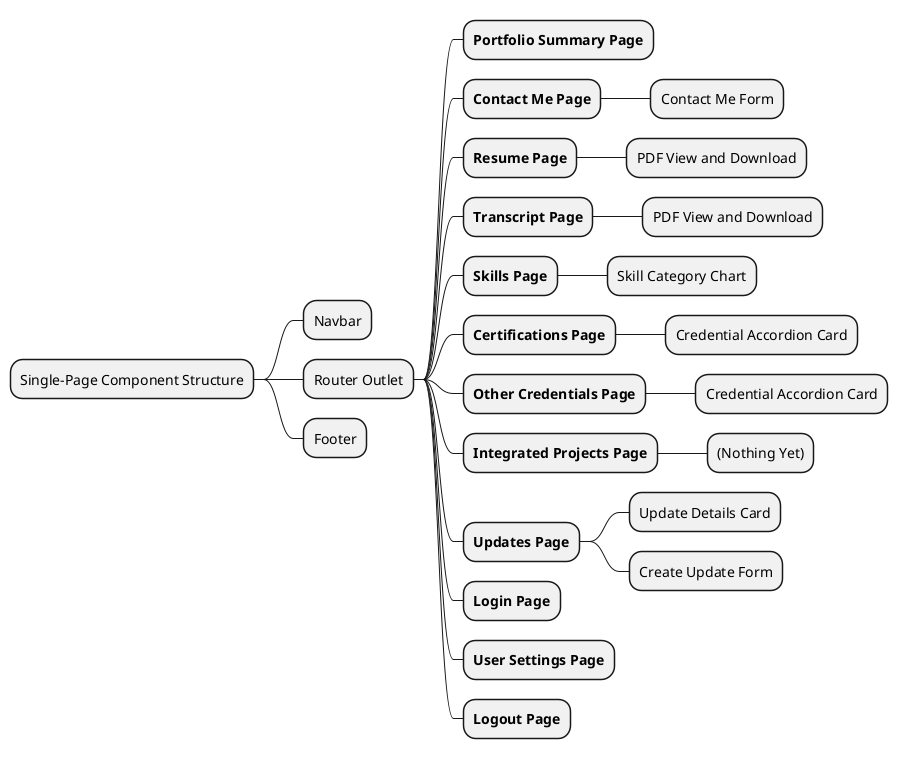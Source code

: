 @startmindmap Frontend__MindMap--SinglePageStructure
* Single-Page Component Structure
** Navbar
** Router Outlet
*** <b>Portfolio Summary Page</b>
*** <b>Contact Me Page</b>
**** Contact Me Form
*** <b>Resume Page</b>
**** PDF View and Download
*** <b>Transcript Page</b>
**** PDF View and Download
*** <b>Skills Page</b>
**** Skill Category Chart
*** <b>Certifications Page</b>
**** Credential Accordion Card
*** <b>Other Credentials Page</b>
**** Credential Accordion Card
*** <b>Integrated Projects Page</b>
**** (Nothing Yet)
*** <b>Updates Page</b>
**** Update Details Card
**** Create Update Form
*** <b>Login Page</b>
*** <b>User Settings Page</b>
*** <b>Logout Page</b>
** Footer
@endmindmap